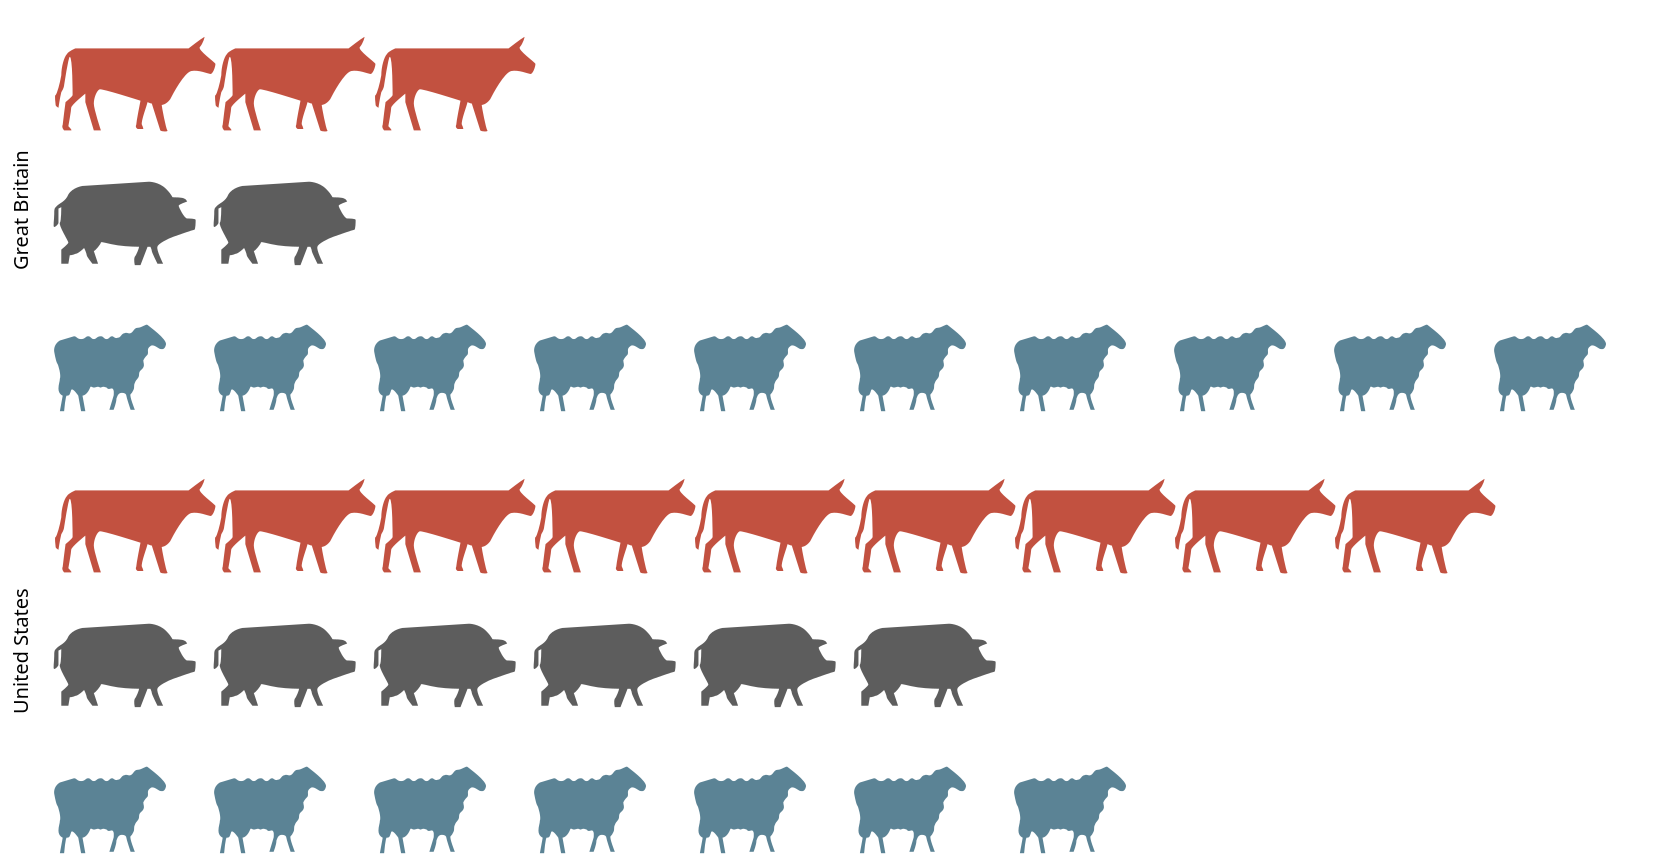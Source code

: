 {
    "$schema": "https://vega.github.io/schema/vega-lite/v3.json",
    "config": {"view": {"stroke": ""}},
    "width": 800,
    "height": 200,
    "data": {
        "values": [
            {"country": "Great Britain", "animal": "cattle", "col": 3},
            {"country": "Great Britain", "animal": "cattle", "col": 2},
            {"country": "Great Britain", "animal": "cattle", "col": 1},
            {"country": "Great Britain", "animal": "pigs", "col": 2},
            {"country": "Great Britain", "animal": "pigs", "col": 1},
            {"country": "Great Britain", "animal": "sheep", "col": 10},
            {"country": "Great Britain", "animal": "sheep", "col": 9},
            {"country": "Great Britain", "animal": "sheep", "col": 8},
            {"country": "Great Britain", "animal": "sheep", "col": 7},
            {"country": "Great Britain", "animal": "sheep", "col": 6},
            {"country": "Great Britain", "animal": "sheep", "col": 5},
            {"country": "Great Britain", "animal": "sheep", "col": 4},
            {"country": "Great Britain", "animal": "sheep", "col": 3},
            {"country": "Great Britain", "animal": "sheep", "col": 2},
            {"country": "Great Britain", "animal": "sheep", "col": 1},
            {"country": "United States", "animal": "cattle", "col": 9},
            {"country": "United States", "animal": "cattle", "col": 8},
            {"country": "United States", "animal": "cattle", "col": 7},
            {"country": "United States", "animal": "cattle", "col": 6},
            {"country": "United States", "animal": "cattle", "col": 5},
            {"country": "United States", "animal": "cattle", "col": 4},
            {"country": "United States", "animal": "cattle", "col": 3},
            {"country": "United States", "animal": "cattle", "col": 2},
            {"country": "United States", "animal": "cattle", "col": 1},
            {"country": "United States", "animal": "pigs", "col": 6},
            {"country": "United States", "animal": "pigs", "col": 5},
            {"country": "United States", "animal": "pigs", "col": 4},
            {"country": "United States", "animal": "pigs", "col": 3},
            {"country": "United States", "animal": "pigs", "col": 2},
            {"country": "United States", "animal": "pigs", "col": 1},
            {"country": "United States", "animal": "sheep", "col": 7},
            {"country": "United States", "animal": "sheep", "col": 6},
            {"country": "United States", "animal": "sheep", "col": 5},
            {"country": "United States", "animal": "sheep", "col": 4},
            {"country": "United States", "animal": "sheep", "col": 3},
            {"country": "United States", "animal": "sheep", "col": 2},
            {"country": "United States", "animal": "sheep", "col": 1}
        ]
    },
    "mark": {"type": "point", "filled": true},
    "encoding": {
        "x": {"field": "col", "type": "ordinal", "axis": null},
        "y": {"field": "animal", "type": "ordinal", "axis": null},
        "row": {"field": "country", "type": "nominal", "header": {"title": ""}},
        "shape": {
            "field": "animal",
            "type": "nominal",
            "scale": {
                "domain": ["person", "cattle", "pigs", "sheep"],
                "range": [
                    "M1.7 -1.7h-0.8c0.3 -0.2 0.6 -0.5 0.6 -0.9c0 -0.6 -0.4 -1 -1 -1c-0.6 0 -1 0.4 -1 1c0 0.4 0.2 0.7 0.6 0.9h-0.8c-0.4 0 -0.7 0.3 -0.7 0.6v1.9c0 0.3 0.3 0.6 0.6 0.6h0.2c0 0 0 0.1 0 0.1v1.9c0 0.3 0.2 0.6 0.3 0.6h1.3c0.2 0 0.3 -0.3 0.3 -0.6v-1.8c0 0 0 -0.1 0 -0.1h0.2c0.3 0 0.6 -0.3 0.6 -0.6v-2c0.2 -0.3 -0.1 -0.6 -0.4 -0.6z",
                    "M4 -2c0 0 0.9 -0.7 1.1 -0.8c0.1 -0.1 -0.1 0.5 -0.3 0.7c-0.2 0.2 1.1 1.1 1.1 1.2c0 0.2 -0.2 0.8 -0.4 0.7c-0.1 0 -0.8 -0.3 -1.3 -0.2c-0.5 0.1 -1.3 1.6 -1.5 2c-0.3 0.4 -0.6 0.4 -0.6 0.4c0 0.1 0.3 1.7 0.4 1.8c0.1 0.1 -0.4 0.1 -0.5 0c0 0 -0.6 -1.9 -0.6 -1.9c-0.1 0 -0.3 -0.1 -0.3 -0.1c0 0.1 -0.5 1.4 -0.4 1.6c0.1 0.2 0.1 0.3 0.1 0.3c0 0 -0.4 0 -0.4 0c0 0 -0.2 -0.1 -0.1 -0.3c0 -0.2 0.3 -1.7 0.3 -1.7c0 0 -2.8 -0.9 -2.9 -0.8c-0.2 0.1 -0.4 0.6 -0.4 1c0 0.4 0.5 1.9 0.5 1.9l-0.5 0l-0.6 -2l0 -0.6c0 0 -1 0.8 -1 1c0 0.2 -0.2 1.3 -0.2 1.3c0 0 0.3 0.3 0.2 0.3c0 0 -0.5 0 -0.5 0c0 0 -0.2 -0.2 -0.1 -0.4c0 -0.1 0.2 -1.6 0.2 -1.6c0 0 0.5 -0.4 0.5 -0.5c0 -0.1 0 -2.7 -0.2 -2.7c-0.1 0 -0.4 2 -0.4 2c0 0 0 0.2 -0.2 0.5c-0.1 0.4 -0.2 1.1 -0.2 1.1c0 0 -0.2 -0.1 -0.2 -0.2c0 -0.1 -0.1 -0.7 0 -0.7c0.1 -0.1 0.3 -0.8 0.4 -1.4c0 -0.6 0.2 -1.3 0.4 -1.5c0.1 -0.2 0.6 -0.4 0.6 -0.4z",
                    "M1.2 -2c0 0 0.7 0 1.2 0.5c0.5 0.5 0.4 0.6 0.5 0.6c0.1 0 0.7 0 0.8 0.1c0.1 0 0.2 0.2 0.2 0.2c0 0 -0.6 0.2 -0.6 0.3c0 0.1 0.4 0.9 0.6 0.9c0.1 0 0.6 0 0.6 0.1c0 0.1 0 0.7 -0.1 0.7c-0.1 0 -1.2 0.4 -1.5 0.5c-0.3 0.1 -1.1 0.5 -1.1 0.7c-0.1 0.2 0.4 1.2 0.4 1.2l-0.4 0c0 0 -0.4 -0.8 -0.4 -0.9c0 -0.1 -0.1 -0.3 -0.1 -0.3l-0.2 0l-0.5 1.3l-0.4 0c0 0 -0.1 -0.4 0 -0.6c0.1 -0.1 0.3 -0.6 0.3 -0.7c0 0 -0.8 0 -1.5 -0.1c-0.7 -0.1 -1.2 -0.3 -1.2 -0.2c0 0.1 -0.4 0.6 -0.5 0.6c0 0 0.3 0.9 0.3 0.9l-0.4 0c0 0 -0.4 -0.5 -0.4 -0.6c0 -0.1 -0.2 -0.6 -0.2 -0.5c0 0 -0.4 0.4 -0.6 0.4c-0.2 0.1 -0.4 0.1 -0.4 0.1c0 0 -0.1 0.6 -0.1 0.6l-0.5 0l0 -1c0 0 0.5 -0.4 0.5 -0.5c0 -0.1 -0.7 -1.2 -0.6 -1.4c0.1 -0.1 0.1 -1.1 0.1 -1.1c0 0 -0.2 0.1 -0.2 0.1c0 0 0 0.9 0 1c0 0.1 -0.2 0.3 -0.3 0.3c-0.1 0 0 -0.5 0 -0.9c0 -0.4 0 -0.4 0.2 -0.6c0.2 -0.2 0.6 -0.3 0.8 -0.8c0.3 -0.5 1 -0.6 1 -0.6z",
                    "M-4.1 -0.5c0.2 0 0.2 0.2 0.5 0.2c0.3 0 0.3 -0.2 0.5 -0.2c0.2 0 0.2 0.2 0.4 0.2c0.2 0 0.2 -0.2 0.5 -0.2c0.2 0 0.2 0.2 0.4 0.2c0.2 0 0.2 -0.2 0.4 -0.2c0.1 0 0.2 0.2 0.4 0.1c0.2 0 0.2 -0.2 0.4 -0.3c0.1 0 0.1 -0.1 0.4 0c0.3 0 0.3 -0.4 0.6 -0.4c0.3 0 0.6 -0.3 0.7 -0.2c0.1 0.1 1.4 1 1.3 1.4c-0.1 0.4 -0.3 0.3 -0.4 0.3c-0.1 0 -0.5 -0.4 -0.7 -0.2c-0.3 0.2 -0.1 0.4 -0.2 0.6c-0.1 0.1 -0.2 0.2 -0.3 0.4c0 0.2 0.1 0.3 0 0.5c-0.1 0.2 -0.3 0.2 -0.3 0.5c0 0.3 -0.2 0.3 -0.3 0.6c-0.1 0.2 0 0.3 -0.1 0.5c-0.1 0.2 -0.1 0.2 -0.2 0.3c-0.1 0.1 0.3 1.1 0.3 1.1l-0.3 0c0 0 -0.3 -0.9 -0.3 -1c0 -0.1 -0.1 -0.2 -0.3 -0.2c-0.2 0 -0.3 0.1 -0.4 0.4c0 0.3 -0.2 0.8 -0.2 0.8l-0.3 0l0.3 -1c0 0 0.1 -0.6 -0.2 -0.5c-0.3 0.1 -0.2 -0.1 -0.4 -0.1c-0.2 -0.1 -0.3 0.1 -0.4 0c-0.2 -0.1 -0.3 0.1 -0.5 0c-0.2 -0.1 -0.1 0 -0.3 0.3c-0.2 0.3 -0.4 0.3 -0.4 0.3l0.2 1.1l-0.3 0l-0.2 -1.1c0 0 -0.4 -0.6 -0.5 -0.4c-0.1 0.3 -0.1 0.4 -0.3 0.4c-0.1 -0.1 -0.2 1.1 -0.2 1.1l-0.3 0l0.2 -1.1c0 0 -0.3 -0.1 -0.3 -0.5c0 -0.3 0.1 -0.5 0.1 -0.7c0.1 -0.2 -0.1 -1 -0.2 -1.1c-0.1 -0.2 -0.2 -0.8 -0.2 -0.8c0 0 -0.1 -0.5 0.4 -0.8z"
                ]
            },
            "legend": null
        },
        "color": {
            "field": "animal",
            "type": "nominal",
            "legend": null,
            "scale": {
                "domain": ["person", "cattle", "pigs", "sheep"],
                "range": [
                    "rgb(162,160,152)",
                    "rgb(194,81,64)",
                    "rgb(93,93,93)",
                    "rgb(91,131,149)"
                ]
            }
        },
        "opacity": {"value": 1},
        "size": {"value": 200}
    }
}
